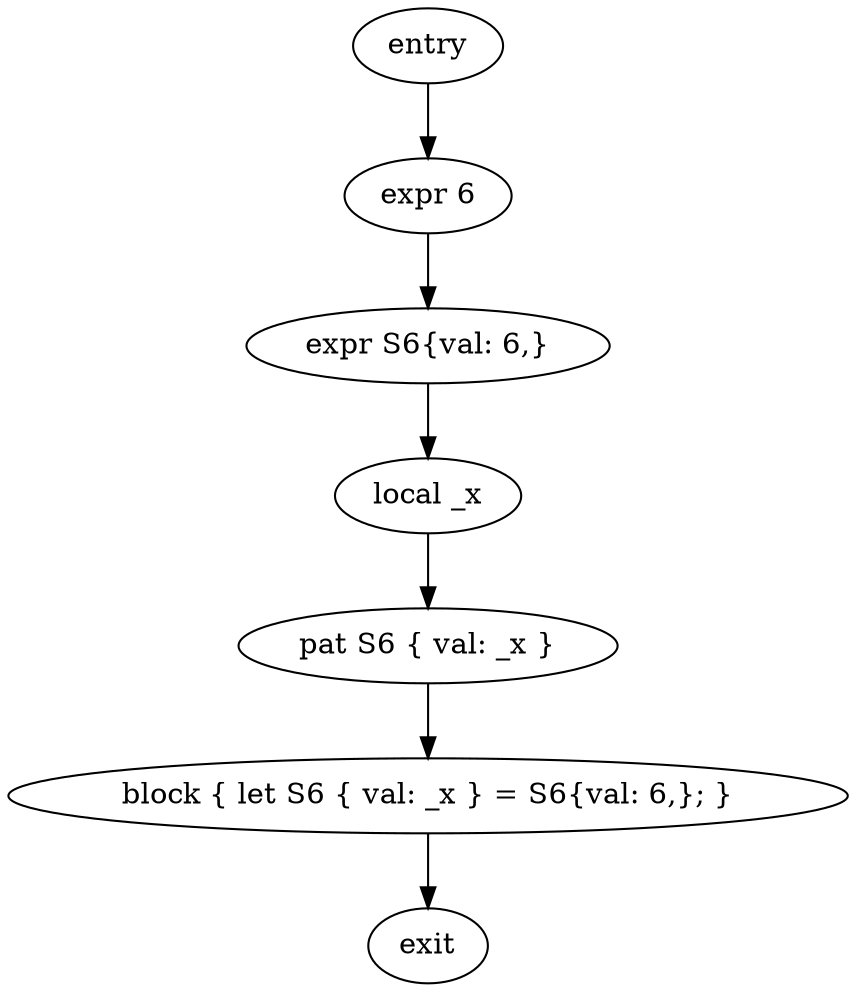 digraph block {
    N0[label="entry"];
    N1[label="exit"];
    N2[label="expr 6"];
    N3[label="expr S6{val: 6,}"];
    N4[label="local _x"];
    N5[label="pat S6 { val: _x }"];
    N6[label="block { let S6 { val: _x } = S6{val: 6,}; }"];
    N0 -> N2;
    N2 -> N3;
    N3 -> N4;
    N4 -> N5;
    N5 -> N6;
    N6 -> N1;
}
